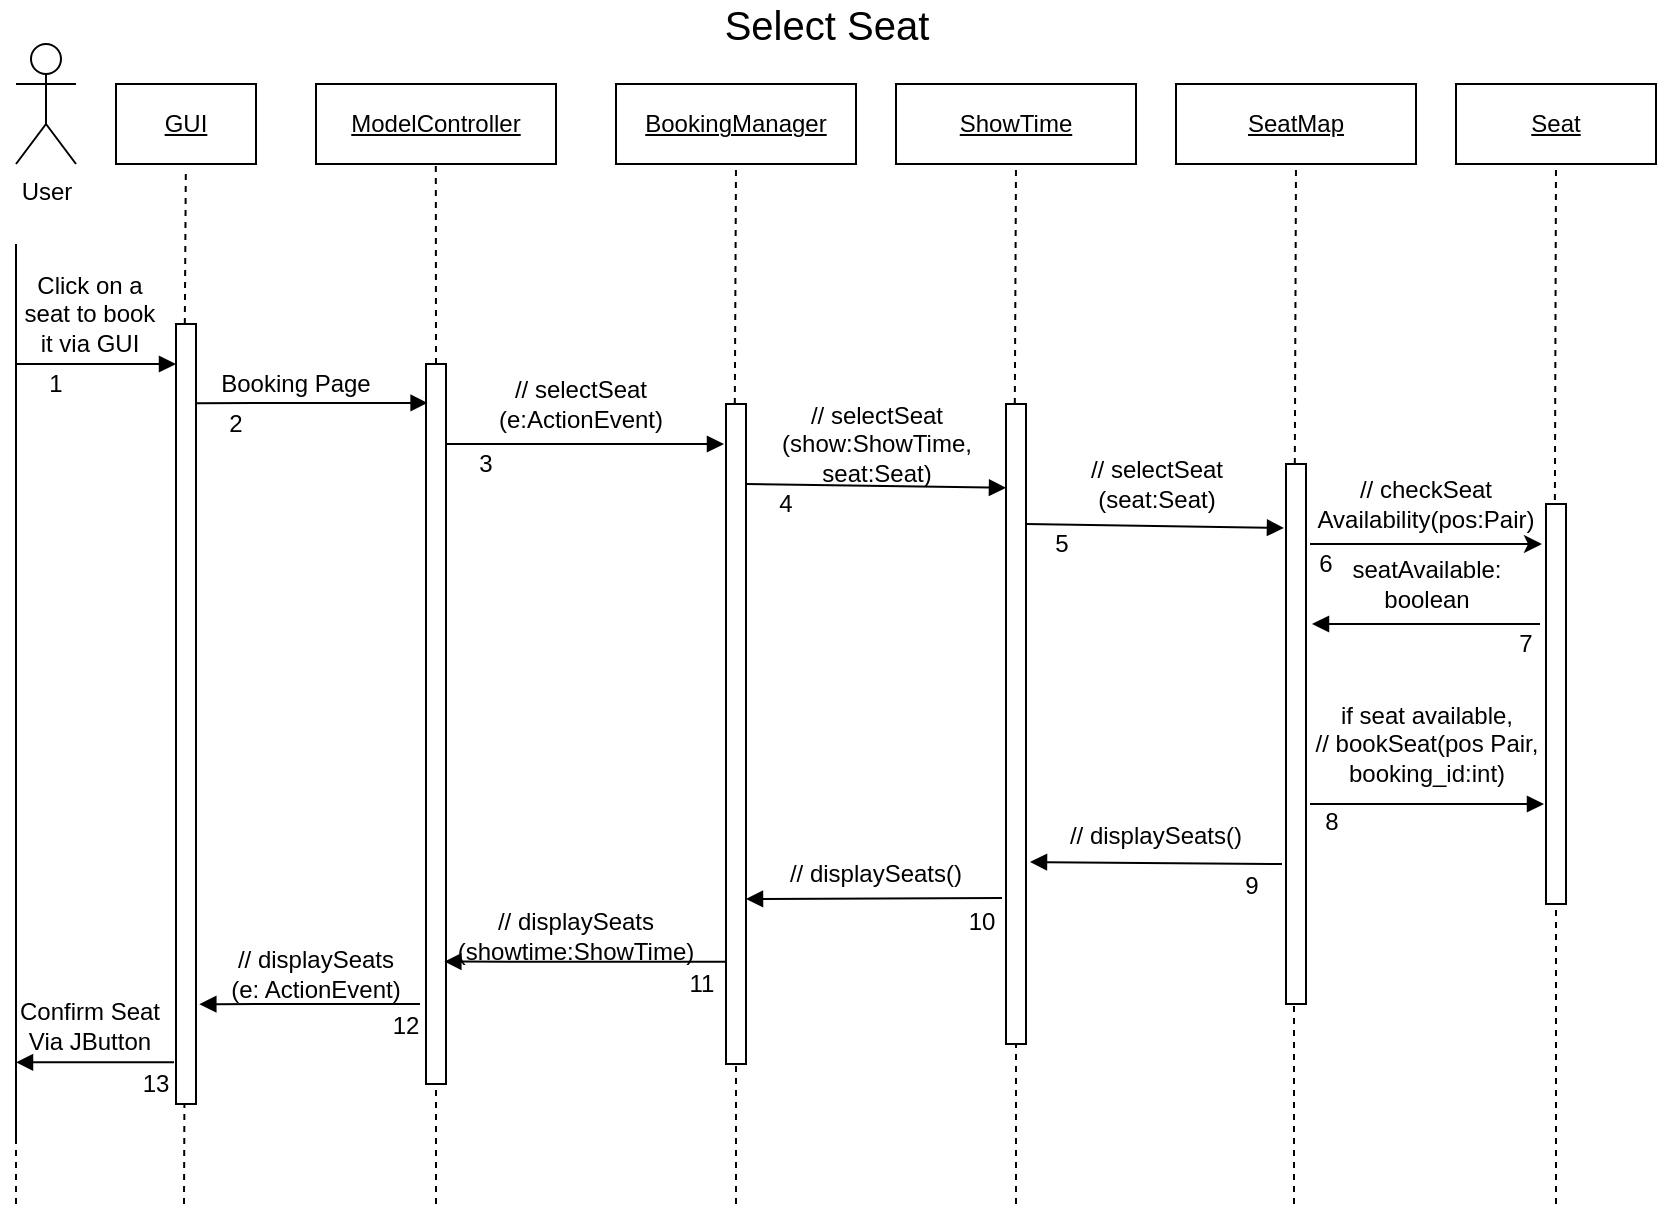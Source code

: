 <mxfile version="13.10.0" type="device"><diagram id="kgpKYQtTHZ0yAKxKKP6v" name="Page-1"><mxGraphModel dx="1662" dy="804" grid="1" gridSize="10" guides="1" tooltips="1" connect="1" arrows="1" fold="1" page="1" pageScale="1" pageWidth="850" pageHeight="1100" math="0" shadow="0"><root><mxCell id="0"/><mxCell id="1" parent="0"/><mxCell id="ZyejAZNdBAXQrAnvhdvS-1" value="&lt;u&gt;SeatMap&lt;/u&gt;" style="rounded=0;whiteSpace=wrap;html=1;" parent="1" vertex="1"><mxGeometry x="600" y="80" width="120" height="40" as="geometry"/></mxCell><mxCell id="ZyejAZNdBAXQrAnvhdvS-2" value="&lt;u&gt;Seat&lt;/u&gt;" style="rounded=0;whiteSpace=wrap;html=1;" parent="1" vertex="1"><mxGeometry x="740" y="80" width="100" height="40" as="geometry"/></mxCell><mxCell id="ZyejAZNdBAXQrAnvhdvS-4" value="User" style="shape=umlActor;verticalLabelPosition=bottom;verticalAlign=top;html=1;outlineConnect=0;" parent="1" vertex="1"><mxGeometry x="20" y="60" width="30" height="60" as="geometry"/></mxCell><mxCell id="ZyejAZNdBAXQrAnvhdvS-7" value="" style="endArrow=none;dashed=1;html=1;entryX=0.5;entryY=1;entryDx=0;entryDy=0;" parent="1" edge="1" target="ZyejAZNdBAXQrAnvhdvS-2"><mxGeometry width="50" height="50" relative="1" as="geometry"><mxPoint x="789.41" y="300" as="sourcePoint"/><mxPoint x="789.91" y="223" as="targetPoint"/></mxGeometry></mxCell><mxCell id="ZyejAZNdBAXQrAnvhdvS-9" value="" style="endArrow=none;html=1;" parent="1" edge="1"><mxGeometry width="50" height="50" relative="1" as="geometry"><mxPoint x="20" y="610" as="sourcePoint"/><mxPoint x="20" y="160" as="targetPoint"/></mxGeometry></mxCell><mxCell id="ZyejAZNdBAXQrAnvhdvS-11" value="" style="rounded=0;whiteSpace=wrap;html=1;" parent="1" vertex="1"><mxGeometry x="655" y="270" width="10" height="270" as="geometry"/></mxCell><mxCell id="ZyejAZNdBAXQrAnvhdvS-12" value="" style="rounded=0;whiteSpace=wrap;html=1;" parent="1" vertex="1"><mxGeometry x="785" y="290" width="10" height="200" as="geometry"/></mxCell><mxCell id="ZyejAZNdBAXQrAnvhdvS-35" value="" style="endArrow=none;dashed=1;html=1;entryX=0.5;entryY=1;entryDx=0;entryDy=0;" parent="1" edge="1" target="ZyejAZNdBAXQrAnvhdvS-12"><mxGeometry width="50" height="50" relative="1" as="geometry"><mxPoint x="790" y="640" as="sourcePoint"/><mxPoint x="789.5" y="520" as="targetPoint"/></mxGeometry></mxCell><mxCell id="ZyejAZNdBAXQrAnvhdvS-37" value="" style="endArrow=none;dashed=1;html=1;entryX=0.44;entryY=1.075;entryDx=0;entryDy=0;entryPerimeter=0;" parent="1" edge="1"><mxGeometry width="50" height="50" relative="1" as="geometry"><mxPoint x="20" y="640" as="sourcePoint"/><mxPoint x="20" y="520" as="targetPoint"/></mxGeometry></mxCell><mxCell id="nYkKp7YHpvfeb8mewTg9-2" value="&lt;font style=&quot;font-size: 20px&quot;&gt;Select Seat&lt;/font&gt;" style="text;html=1;strokeColor=none;fillColor=none;align=center;verticalAlign=middle;whiteSpace=wrap;rounded=0;" parent="1" vertex="1"><mxGeometry x="353" y="40" width="145" height="20" as="geometry"/></mxCell><mxCell id="GYdJ26S9a8ObW8aPidn9-11" value="&lt;u&gt;GUI&lt;/u&gt;" style="rounded=0;whiteSpace=wrap;html=1;" parent="1" vertex="1"><mxGeometry x="70" y="80" width="70" height="40" as="geometry"/></mxCell><mxCell id="GYdJ26S9a8ObW8aPidn9-12" value="&lt;u&gt;ModelController&lt;/u&gt;" style="rounded=0;whiteSpace=wrap;html=1;" parent="1" vertex="1"><mxGeometry x="170" y="80" width="120" height="40" as="geometry"/></mxCell><mxCell id="GYdJ26S9a8ObW8aPidn9-13" value="&lt;u&gt;BookingManager&lt;/u&gt;" style="rounded=0;whiteSpace=wrap;html=1;" parent="1" vertex="1"><mxGeometry x="320" y="80" width="120" height="40" as="geometry"/></mxCell><mxCell id="GYdJ26S9a8ObW8aPidn9-14" value="" style="endArrow=none;dashed=1;html=1;entryX=0.5;entryY=1;entryDx=0;entryDy=0;" parent="1" edge="1" target="ZyejAZNdBAXQrAnvhdvS-1"><mxGeometry width="50" height="50" relative="1" as="geometry"><mxPoint x="659.41" y="270" as="sourcePoint"/><mxPoint x="659.91" y="193" as="targetPoint"/></mxGeometry></mxCell><mxCell id="GYdJ26S9a8ObW8aPidn9-15" value="" style="endArrow=none;dashed=1;html=1;" parent="1" edge="1"><mxGeometry width="50" height="50" relative="1" as="geometry"><mxPoint x="659" y="640" as="sourcePoint"/><mxPoint x="659" y="540" as="targetPoint"/></mxGeometry></mxCell><mxCell id="GYdJ26S9a8ObW8aPidn9-17" value="" style="rounded=0;whiteSpace=wrap;html=1;" parent="1" vertex="1"><mxGeometry x="375" y="240" width="10" height="330" as="geometry"/></mxCell><mxCell id="GYdJ26S9a8ObW8aPidn9-18" value="" style="endArrow=none;dashed=1;html=1;entryX=0.5;entryY=1;entryDx=0;entryDy=0;" parent="1" edge="1" target="GYdJ26S9a8ObW8aPidn9-13"><mxGeometry width="50" height="50" relative="1" as="geometry"><mxPoint x="379.41" y="240" as="sourcePoint"/><mxPoint x="379.91" y="163" as="targetPoint"/></mxGeometry></mxCell><mxCell id="GYdJ26S9a8ObW8aPidn9-19" value="" style="endArrow=none;dashed=1;html=1;entryX=0.5;entryY=1;entryDx=0;entryDy=0;" parent="1" edge="1" target="GYdJ26S9a8ObW8aPidn9-17"><mxGeometry width="50" height="50" relative="1" as="geometry"><mxPoint x="380" y="640" as="sourcePoint"/><mxPoint x="379.91" y="520" as="targetPoint"/></mxGeometry></mxCell><mxCell id="GYdJ26S9a8ObW8aPidn9-21" value="" style="rounded=0;whiteSpace=wrap;html=1;" parent="1" vertex="1"><mxGeometry x="225" y="220" width="10" height="360" as="geometry"/></mxCell><mxCell id="GYdJ26S9a8ObW8aPidn9-22" value="" style="rounded=0;whiteSpace=wrap;html=1;" parent="1" vertex="1"><mxGeometry x="100" y="200" width="10" height="390" as="geometry"/></mxCell><mxCell id="GYdJ26S9a8ObW8aPidn9-23" value="" style="endArrow=none;dashed=1;html=1;exitX=0.5;exitY=0;exitDx=0;exitDy=0;" parent="1" edge="1" source="GYdJ26S9a8ObW8aPidn9-21"><mxGeometry width="50" height="50" relative="1" as="geometry"><mxPoint x="230" y="210" as="sourcePoint"/><mxPoint x="229.91" y="120" as="targetPoint"/></mxGeometry></mxCell><mxCell id="GYdJ26S9a8ObW8aPidn9-24" value="" style="endArrow=none;dashed=1;html=1;" parent="1" edge="1"><mxGeometry width="50" height="50" relative="1" as="geometry"><mxPoint x="104.41" y="200" as="sourcePoint"/><mxPoint x="104.91" y="123" as="targetPoint"/></mxGeometry></mxCell><mxCell id="GYdJ26S9a8ObW8aPidn9-25" value="" style="endArrow=none;dashed=1;html=1;" parent="1" edge="1" target="GYdJ26S9a8ObW8aPidn9-22"><mxGeometry width="50" height="50" relative="1" as="geometry"><mxPoint x="104" y="640" as="sourcePoint"/><mxPoint x="104.91" y="520" as="targetPoint"/></mxGeometry></mxCell><mxCell id="GYdJ26S9a8ObW8aPidn9-26" value="" style="endArrow=none;dashed=1;html=1;entryX=0.5;entryY=1;entryDx=0;entryDy=0;" parent="1" edge="1" target="GYdJ26S9a8ObW8aPidn9-21"><mxGeometry width="50" height="50" relative="1" as="geometry"><mxPoint x="230" y="640" as="sourcePoint"/><mxPoint x="229.91" y="520.0" as="targetPoint"/></mxGeometry></mxCell><mxCell id="t7kscKho5E2BJ3D-RbUJ-9" value="&lt;u&gt;ShowTime&lt;/u&gt;" style="rounded=0;whiteSpace=wrap;html=1;" vertex="1" parent="1"><mxGeometry x="460" y="80" width="120" height="40" as="geometry"/></mxCell><mxCell id="t7kscKho5E2BJ3D-RbUJ-10" value="" style="rounded=0;whiteSpace=wrap;html=1;" vertex="1" parent="1"><mxGeometry x="515" y="240" width="10" height="320" as="geometry"/></mxCell><mxCell id="t7kscKho5E2BJ3D-RbUJ-11" value="" style="endArrow=none;dashed=1;html=1;entryX=0.5;entryY=1;entryDx=0;entryDy=0;" edge="1" parent="1" target="t7kscKho5E2BJ3D-RbUJ-9"><mxGeometry width="50" height="50" relative="1" as="geometry"><mxPoint x="519.41" y="240" as="sourcePoint"/><mxPoint x="519.91" y="163" as="targetPoint"/></mxGeometry></mxCell><mxCell id="t7kscKho5E2BJ3D-RbUJ-12" value="" style="endArrow=none;dashed=1;html=1;entryX=0.5;entryY=1;entryDx=0;entryDy=0;" edge="1" parent="1" target="t7kscKho5E2BJ3D-RbUJ-10"><mxGeometry width="50" height="50" relative="1" as="geometry"><mxPoint x="520" y="640" as="sourcePoint"/><mxPoint x="519.91" y="520" as="targetPoint"/></mxGeometry></mxCell><mxCell id="t7kscKho5E2BJ3D-RbUJ-13" value="" style="endArrow=classic;html=1;" edge="1" parent="1"><mxGeometry width="50" height="50" relative="1" as="geometry"><mxPoint x="667" y="310" as="sourcePoint"/><mxPoint x="783" y="310" as="targetPoint"/></mxGeometry></mxCell><mxCell id="t7kscKho5E2BJ3D-RbUJ-18" value="" style="endArrow=block;endFill=1;endSize=6;html=1;" edge="1" parent="1"><mxGeometry width="100" relative="1" as="geometry"><mxPoint x="20" y="220" as="sourcePoint"/><mxPoint x="100" y="220" as="targetPoint"/></mxGeometry></mxCell><mxCell id="t7kscKho5E2BJ3D-RbUJ-19" value="" style="endArrow=block;endFill=1;endSize=6;html=1;entryX=0.08;entryY=0.054;entryDx=0;entryDy=0;entryPerimeter=0;" edge="1" parent="1" target="GYdJ26S9a8ObW8aPidn9-21"><mxGeometry width="100" relative="1" as="geometry"><mxPoint x="110" y="239.6" as="sourcePoint"/><mxPoint x="180" y="239.6" as="targetPoint"/></mxGeometry></mxCell><mxCell id="t7kscKho5E2BJ3D-RbUJ-20" value="" style="endArrow=block;endFill=1;endSize=6;html=1;" edge="1" parent="1"><mxGeometry width="100" relative="1" as="geometry"><mxPoint x="235" y="260" as="sourcePoint"/><mxPoint x="374" y="260" as="targetPoint"/></mxGeometry></mxCell><mxCell id="t7kscKho5E2BJ3D-RbUJ-21" value="" style="endArrow=block;endFill=1;endSize=6;html=1;entryX=0;entryY=0.131;entryDx=0;entryDy=0;entryPerimeter=0;" edge="1" parent="1" target="t7kscKho5E2BJ3D-RbUJ-10"><mxGeometry width="100" relative="1" as="geometry"><mxPoint x="385" y="280" as="sourcePoint"/><mxPoint x="485" y="280" as="targetPoint"/></mxGeometry></mxCell><mxCell id="t7kscKho5E2BJ3D-RbUJ-22" value="" style="endArrow=block;endFill=1;endSize=6;html=1;" edge="1" parent="1"><mxGeometry width="100" relative="1" as="geometry"><mxPoint x="525" y="300" as="sourcePoint"/><mxPoint x="654" y="302" as="targetPoint"/></mxGeometry></mxCell><mxCell id="t7kscKho5E2BJ3D-RbUJ-23" value="" style="endArrow=block;endFill=1;endSize=6;html=1;" edge="1" parent="1"><mxGeometry width="100" relative="1" as="geometry"><mxPoint x="99" y="569.17" as="sourcePoint"/><mxPoint x="20" y="569.17" as="targetPoint"/></mxGeometry></mxCell><mxCell id="t7kscKho5E2BJ3D-RbUJ-24" value="" style="endArrow=block;endFill=1;endSize=6;html=1;entryX=1.167;entryY=0.872;entryDx=0;entryDy=0;entryPerimeter=0;" edge="1" parent="1" target="GYdJ26S9a8ObW8aPidn9-22"><mxGeometry width="100" relative="1" as="geometry"><mxPoint x="222" y="540" as="sourcePoint"/><mxPoint x="110" y="450" as="targetPoint"/></mxGeometry></mxCell><mxCell id="t7kscKho5E2BJ3D-RbUJ-25" value="" style="endArrow=block;endFill=1;endSize=6;html=1;entryX=0.917;entryY=0.83;entryDx=0;entryDy=0;entryPerimeter=0;exitX=0;exitY=0.845;exitDx=0;exitDy=0;exitPerimeter=0;" edge="1" parent="1" source="GYdJ26S9a8ObW8aPidn9-17" target="GYdJ26S9a8ObW8aPidn9-21"><mxGeometry width="100" relative="1" as="geometry"><mxPoint x="373" y="516" as="sourcePoint"/><mxPoint x="235" y="430" as="targetPoint"/></mxGeometry></mxCell><mxCell id="t7kscKho5E2BJ3D-RbUJ-26" value="" style="endArrow=block;endFill=1;endSize=6;html=1;entryX=1;entryY=0.75;entryDx=0;entryDy=0;" edge="1" parent="1" target="GYdJ26S9a8ObW8aPidn9-17"><mxGeometry width="100" relative="1" as="geometry"><mxPoint x="513" y="487" as="sourcePoint"/><mxPoint x="384.17" y="410" as="targetPoint"/></mxGeometry></mxCell><mxCell id="t7kscKho5E2BJ3D-RbUJ-27" value="" style="endArrow=block;endFill=1;endSize=6;html=1;" edge="1" parent="1"><mxGeometry width="100" relative="1" as="geometry"><mxPoint x="653" y="470" as="sourcePoint"/><mxPoint x="527" y="469" as="targetPoint"/></mxGeometry></mxCell><mxCell id="t7kscKho5E2BJ3D-RbUJ-28" value="" style="endArrow=block;endFill=1;endSize=6;html=1;" edge="1" parent="1"><mxGeometry width="100" relative="1" as="geometry"><mxPoint x="782" y="350" as="sourcePoint"/><mxPoint x="668" y="350" as="targetPoint"/></mxGeometry></mxCell><mxCell id="t7kscKho5E2BJ3D-RbUJ-29" value="Click on a seat to book it via GUI" style="text;html=1;strokeColor=none;fillColor=none;align=center;verticalAlign=middle;whiteSpace=wrap;rounded=0;" vertex="1" parent="1"><mxGeometry x="20" y="179" width="74" height="31" as="geometry"/></mxCell><mxCell id="t7kscKho5E2BJ3D-RbUJ-31" value="Booking Page" style="text;html=1;strokeColor=none;fillColor=none;align=center;verticalAlign=middle;whiteSpace=wrap;rounded=0;" vertex="1" parent="1"><mxGeometry x="120" y="220" width="80" height="20" as="geometry"/></mxCell><mxCell id="t7kscKho5E2BJ3D-RbUJ-33" value="// checkSeat&lt;br&gt;Availability(pos:Pair)" style="text;html=1;strokeColor=none;fillColor=none;align=center;verticalAlign=middle;whiteSpace=wrap;rounded=0;" vertex="1" parent="1"><mxGeometry x="690" y="280" width="70" height="20" as="geometry"/></mxCell><mxCell id="t7kscKho5E2BJ3D-RbUJ-34" value="seatAvailable:&lt;br&gt;boolean" style="text;html=1;strokeColor=none;fillColor=none;align=center;verticalAlign=middle;whiteSpace=wrap;rounded=0;" vertex="1" parent="1"><mxGeometry x="682.5" y="320" width="85" height="20" as="geometry"/></mxCell><mxCell id="t7kscKho5E2BJ3D-RbUJ-36" value="if seat available,&lt;br&gt;// bookSeat(pos Pair, booking_id:int)" style="text;html=1;strokeColor=none;fillColor=none;align=center;verticalAlign=middle;whiteSpace=wrap;rounded=0;" vertex="1" parent="1"><mxGeometry x="667.5" y="400" width="115" height="20" as="geometry"/></mxCell><mxCell id="t7kscKho5E2BJ3D-RbUJ-43" value="" style="endArrow=block;endFill=1;endSize=6;html=1;" edge="1" parent="1"><mxGeometry width="100" relative="1" as="geometry"><mxPoint x="667" y="440" as="sourcePoint"/><mxPoint x="784" y="440" as="targetPoint"/></mxGeometry></mxCell><mxCell id="t7kscKho5E2BJ3D-RbUJ-45" value="// displaySeats()" style="text;html=1;strokeColor=none;fillColor=none;align=center;verticalAlign=middle;whiteSpace=wrap;rounded=0;" vertex="1" parent="1"><mxGeometry x="540" y="440" width="100" height="31" as="geometry"/></mxCell><mxCell id="t7kscKho5E2BJ3D-RbUJ-46" value="// displaySeats()" style="text;html=1;strokeColor=none;fillColor=none;align=center;verticalAlign=middle;whiteSpace=wrap;rounded=0;" vertex="1" parent="1"><mxGeometry x="400" y="459" width="100" height="31" as="geometry"/></mxCell><mxCell id="t7kscKho5E2BJ3D-RbUJ-47" value="// displaySeats&lt;br&gt;(showtime:ShowTime)" style="text;html=1;strokeColor=none;fillColor=none;align=center;verticalAlign=middle;whiteSpace=wrap;rounded=0;" vertex="1" parent="1"><mxGeometry x="250" y="490" width="100" height="31" as="geometry"/></mxCell><mxCell id="t7kscKho5E2BJ3D-RbUJ-48" value="// displaySeats&lt;br&gt;(e: ActionEvent)" style="text;html=1;strokeColor=none;fillColor=none;align=center;verticalAlign=middle;whiteSpace=wrap;rounded=0;" vertex="1" parent="1"><mxGeometry x="120" y="509" width="100" height="31" as="geometry"/></mxCell><mxCell id="t7kscKho5E2BJ3D-RbUJ-49" value="// selectSeat&lt;br&gt;(e:ActionEvent)" style="text;html=1;strokeColor=none;fillColor=none;align=center;verticalAlign=middle;whiteSpace=wrap;rounded=0;" vertex="1" parent="1"><mxGeometry x="235" y="230" width="135" height="20" as="geometry"/></mxCell><mxCell id="t7kscKho5E2BJ3D-RbUJ-50" value="// selectSeat&lt;br&gt;(show:ShowTime, seat:Seat)" style="text;html=1;strokeColor=none;fillColor=none;align=center;verticalAlign=middle;whiteSpace=wrap;rounded=0;" vertex="1" parent="1"><mxGeometry x="382.5" y="250" width="135" height="20" as="geometry"/></mxCell><mxCell id="t7kscKho5E2BJ3D-RbUJ-51" value="// selectSeat&lt;br&gt;(seat:Seat)" style="text;html=1;strokeColor=none;fillColor=none;align=center;verticalAlign=middle;whiteSpace=wrap;rounded=0;" vertex="1" parent="1"><mxGeometry x="522.5" y="270" width="135" height="20" as="geometry"/></mxCell><mxCell id="t7kscKho5E2BJ3D-RbUJ-52" value="Confirm Seat&lt;br&gt;Via JButton" style="text;html=1;strokeColor=none;fillColor=none;align=center;verticalAlign=middle;whiteSpace=wrap;rounded=0;" vertex="1" parent="1"><mxGeometry x="20" y="535" width="74" height="31" as="geometry"/></mxCell><mxCell id="t7kscKho5E2BJ3D-RbUJ-53" value="1" style="text;html=1;strokeColor=none;fillColor=none;align=center;verticalAlign=middle;whiteSpace=wrap;rounded=0;" vertex="1" parent="1"><mxGeometry x="20" y="220" width="40" height="20" as="geometry"/></mxCell><mxCell id="t7kscKho5E2BJ3D-RbUJ-54" value="2" style="text;html=1;strokeColor=none;fillColor=none;align=center;verticalAlign=middle;whiteSpace=wrap;rounded=0;" vertex="1" parent="1"><mxGeometry x="110" y="240" width="40" height="20" as="geometry"/></mxCell><mxCell id="t7kscKho5E2BJ3D-RbUJ-55" value="3" style="text;html=1;strokeColor=none;fillColor=none;align=center;verticalAlign=middle;whiteSpace=wrap;rounded=0;" vertex="1" parent="1"><mxGeometry x="235" y="260" width="40" height="20" as="geometry"/></mxCell><mxCell id="t7kscKho5E2BJ3D-RbUJ-56" value="4" style="text;html=1;strokeColor=none;fillColor=none;align=center;verticalAlign=middle;whiteSpace=wrap;rounded=0;" vertex="1" parent="1"><mxGeometry x="385" y="280" width="40" height="20" as="geometry"/></mxCell><mxCell id="t7kscKho5E2BJ3D-RbUJ-57" value="5" style="text;html=1;strokeColor=none;fillColor=none;align=center;verticalAlign=middle;whiteSpace=wrap;rounded=0;" vertex="1" parent="1"><mxGeometry x="522.5" y="300" width="40" height="20" as="geometry"/></mxCell><mxCell id="t7kscKho5E2BJ3D-RbUJ-58" value="6" style="text;html=1;strokeColor=none;fillColor=none;align=center;verticalAlign=middle;whiteSpace=wrap;rounded=0;" vertex="1" parent="1"><mxGeometry x="655" y="310" width="40" height="20" as="geometry"/></mxCell><mxCell id="t7kscKho5E2BJ3D-RbUJ-59" value="7" style="text;html=1;strokeColor=none;fillColor=none;align=center;verticalAlign=middle;whiteSpace=wrap;rounded=0;" vertex="1" parent="1"><mxGeometry x="755" y="350" width="40" height="20" as="geometry"/></mxCell><mxCell id="t7kscKho5E2BJ3D-RbUJ-60" value="8" style="text;html=1;strokeColor=none;fillColor=none;align=center;verticalAlign=middle;whiteSpace=wrap;rounded=0;" vertex="1" parent="1"><mxGeometry x="657.5" y="439" width="40" height="20" as="geometry"/></mxCell><mxCell id="t7kscKho5E2BJ3D-RbUJ-61" value="9" style="text;html=1;strokeColor=none;fillColor=none;align=center;verticalAlign=middle;whiteSpace=wrap;rounded=0;" vertex="1" parent="1"><mxGeometry x="617.5" y="471" width="40" height="20" as="geometry"/></mxCell><mxCell id="t7kscKho5E2BJ3D-RbUJ-62" value="10" style="text;html=1;strokeColor=none;fillColor=none;align=center;verticalAlign=middle;whiteSpace=wrap;rounded=0;" vertex="1" parent="1"><mxGeometry x="482.5" y="489" width="40" height="20" as="geometry"/></mxCell><mxCell id="t7kscKho5E2BJ3D-RbUJ-63" value="11" style="text;html=1;strokeColor=none;fillColor=none;align=center;verticalAlign=middle;whiteSpace=wrap;rounded=0;" vertex="1" parent="1"><mxGeometry x="342.5" y="520" width="40" height="20" as="geometry"/></mxCell><mxCell id="t7kscKho5E2BJ3D-RbUJ-64" value="12" style="text;html=1;strokeColor=none;fillColor=none;align=center;verticalAlign=middle;whiteSpace=wrap;rounded=0;" vertex="1" parent="1"><mxGeometry x="195" y="540.5" width="40" height="20" as="geometry"/></mxCell><mxCell id="t7kscKho5E2BJ3D-RbUJ-65" value="13" style="text;html=1;strokeColor=none;fillColor=none;align=center;verticalAlign=middle;whiteSpace=wrap;rounded=0;" vertex="1" parent="1"><mxGeometry x="70" y="570" width="40" height="20" as="geometry"/></mxCell></root></mxGraphModel></diagram></mxfile>